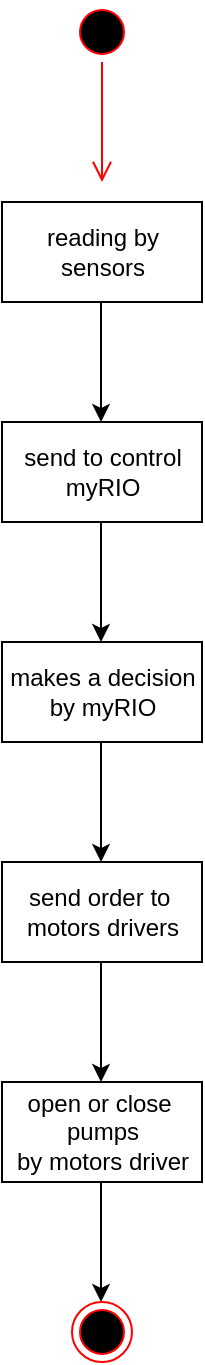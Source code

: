 <mxfile version="20.7.4" type="device"><diagram id="bjinJ1boLkgjuonL6FCm" name="Page-1"><mxGraphModel dx="880" dy="452" grid="1" gridSize="10" guides="1" tooltips="1" connect="1" arrows="1" fold="1" page="1" pageScale="1" pageWidth="850" pageHeight="1100" math="0" shadow="0"><root><mxCell id="0"/><mxCell id="1" parent="0"/><mxCell id="AHrZptyba8wfE7c3qW3--3" value="reading by &lt;br&gt;sensors" style="html=1;dashed=0;whitespace=wrap;" vertex="1" parent="1"><mxGeometry x="335" y="100" width="100" height="50" as="geometry"/></mxCell><mxCell id="AHrZptyba8wfE7c3qW3--4" value="" style="endArrow=classic;html=1;rounded=0;" edge="1" parent="1"><mxGeometry width="50" height="50" relative="1" as="geometry"><mxPoint x="384.5" y="150" as="sourcePoint"/><mxPoint x="384.5" y="210" as="targetPoint"/></mxGeometry></mxCell><mxCell id="AHrZptyba8wfE7c3qW3--5" value="" style="ellipse;html=1;shape=startState;fillColor=#000000;strokeColor=#ff0000;" vertex="1" parent="1"><mxGeometry x="370" width="30" height="30" as="geometry"/></mxCell><mxCell id="AHrZptyba8wfE7c3qW3--6" value="" style="edgeStyle=orthogonalEdgeStyle;html=1;verticalAlign=bottom;endArrow=open;endSize=8;strokeColor=#ff0000;rounded=0;" edge="1" source="AHrZptyba8wfE7c3qW3--5" parent="1"><mxGeometry relative="1" as="geometry"><mxPoint x="385" y="90" as="targetPoint"/></mxGeometry></mxCell><mxCell id="AHrZptyba8wfE7c3qW3--7" value="send to control&lt;br&gt;myRIO" style="html=1;dashed=0;whitespace=wrap;" vertex="1" parent="1"><mxGeometry x="335" y="210" width="100" height="50" as="geometry"/></mxCell><mxCell id="AHrZptyba8wfE7c3qW3--8" value="" style="endArrow=classic;html=1;rounded=0;" edge="1" parent="1"><mxGeometry width="50" height="50" relative="1" as="geometry"><mxPoint x="384.5" y="260" as="sourcePoint"/><mxPoint x="384.5" y="320" as="targetPoint"/><Array as="points"><mxPoint x="384.5" y="300"/></Array></mxGeometry></mxCell><mxCell id="AHrZptyba8wfE7c3qW3--9" value="makes a decision&lt;br&gt;by myRIO" style="html=1;dashed=0;whitespace=wrap;" vertex="1" parent="1"><mxGeometry x="335" y="320" width="100" height="50" as="geometry"/></mxCell><mxCell id="AHrZptyba8wfE7c3qW3--10" value="" style="endArrow=classic;html=1;rounded=0;" edge="1" parent="1"><mxGeometry width="50" height="50" relative="1" as="geometry"><mxPoint x="384.5" y="370" as="sourcePoint"/><mxPoint x="384.5" y="430" as="targetPoint"/><Array as="points"><mxPoint x="384.5" y="400"/></Array></mxGeometry></mxCell><mxCell id="AHrZptyba8wfE7c3qW3--11" value="send order to&amp;nbsp;&lt;br&gt;motors drivers" style="html=1;dashed=0;whitespace=wrap;" vertex="1" parent="1"><mxGeometry x="335" y="430" width="100" height="50" as="geometry"/></mxCell><mxCell id="AHrZptyba8wfE7c3qW3--12" value="" style="endArrow=classic;html=1;rounded=0;" edge="1" parent="1"><mxGeometry width="50" height="50" relative="1" as="geometry"><mxPoint x="384.5" y="480" as="sourcePoint"/><mxPoint x="384.5" y="540" as="targetPoint"/></mxGeometry></mxCell><mxCell id="AHrZptyba8wfE7c3qW3--13" value="open or close&amp;nbsp;&lt;br&gt;pumps&lt;br&gt;by motors driver" style="html=1;dashed=0;whitespace=wrap;" vertex="1" parent="1"><mxGeometry x="335" y="540" width="100" height="50" as="geometry"/></mxCell><mxCell id="AHrZptyba8wfE7c3qW3--14" value="" style="endArrow=classic;html=1;rounded=0;" edge="1" parent="1"><mxGeometry width="50" height="50" relative="1" as="geometry"><mxPoint x="384.5" y="590" as="sourcePoint"/><mxPoint x="384.5" y="650" as="targetPoint"/></mxGeometry></mxCell><mxCell id="AHrZptyba8wfE7c3qW3--15" value="" style="ellipse;html=1;shape=endState;fillColor=#000000;strokeColor=#ff0000;" vertex="1" parent="1"><mxGeometry x="370" y="650" width="30" height="30" as="geometry"/></mxCell></root></mxGraphModel></diagram></mxfile>